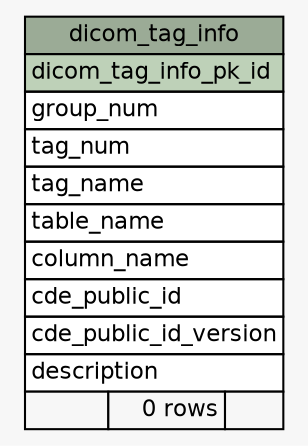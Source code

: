 // dot 2.16.1 on Linux 2.6.25.6-27.fc8
digraph "dicom_tag_info" {
  graph [
    rankdir="RL"
    bgcolor="#f7f7f7"
  ];
  node [
    fontname="Helvetica"
    fontsize="11"
    shape="plaintext"
  ];
  edge [
    arrowsize="0.8"
  ];
  "dicom_tag_info" [
    label=<
    <TABLE BORDER="0" CELLBORDER="1" CELLSPACING="0" BGCOLOR="#ffffff">
      <TR><TD PORT="dicom_tag_info.heading" COLSPAN="3" BGCOLOR="#9bab96" ALIGN="CENTER">dicom_tag_info</TD></TR>
      <TR><TD PORT="dicom_tag_info_pk_id" COLSPAN="3" BGCOLOR="#bed1b8" ALIGN="LEFT">dicom_tag_info_pk_id</TD></TR>
      <TR><TD PORT="group_num" COLSPAN="3" ALIGN="LEFT">group_num</TD></TR>
      <TR><TD PORT="tag_num" COLSPAN="3" ALIGN="LEFT">tag_num</TD></TR>
      <TR><TD PORT="tag_name" COLSPAN="3" ALIGN="LEFT">tag_name</TD></TR>
      <TR><TD PORT="table_name" COLSPAN="3" ALIGN="LEFT">table_name</TD></TR>
      <TR><TD PORT="column_name" COLSPAN="3" ALIGN="LEFT">column_name</TD></TR>
      <TR><TD PORT="cde_public_id" COLSPAN="3" ALIGN="LEFT">cde_public_id</TD></TR>
      <TR><TD PORT="cde_public_id_version" COLSPAN="3" ALIGN="LEFT">cde_public_id_version</TD></TR>
      <TR><TD PORT="description" COLSPAN="3" ALIGN="LEFT">description</TD></TR>
      <TR><TD ALIGN="LEFT" BGCOLOR="#f7f7f7">  </TD><TD ALIGN="RIGHT" BGCOLOR="#f7f7f7">0 rows</TD><TD ALIGN="RIGHT" BGCOLOR="#f7f7f7">  </TD></TR>
    </TABLE>>
    URL="tables/dicom_tag_info.html#"
    tooltip="dicom_tag_info"
  ];
}
